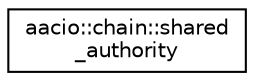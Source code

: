 digraph "Graphical Class Hierarchy"
{
  edge [fontname="Helvetica",fontsize="10",labelfontname="Helvetica",labelfontsize="10"];
  node [fontname="Helvetica",fontsize="10",shape=record];
  rankdir="LR";
  Node0 [label="aacio::chain::shared\l_authority",height=0.2,width=0.4,color="black", fillcolor="white", style="filled",URL="$structaacio_1_1chain_1_1shared__authority.html"];
}
